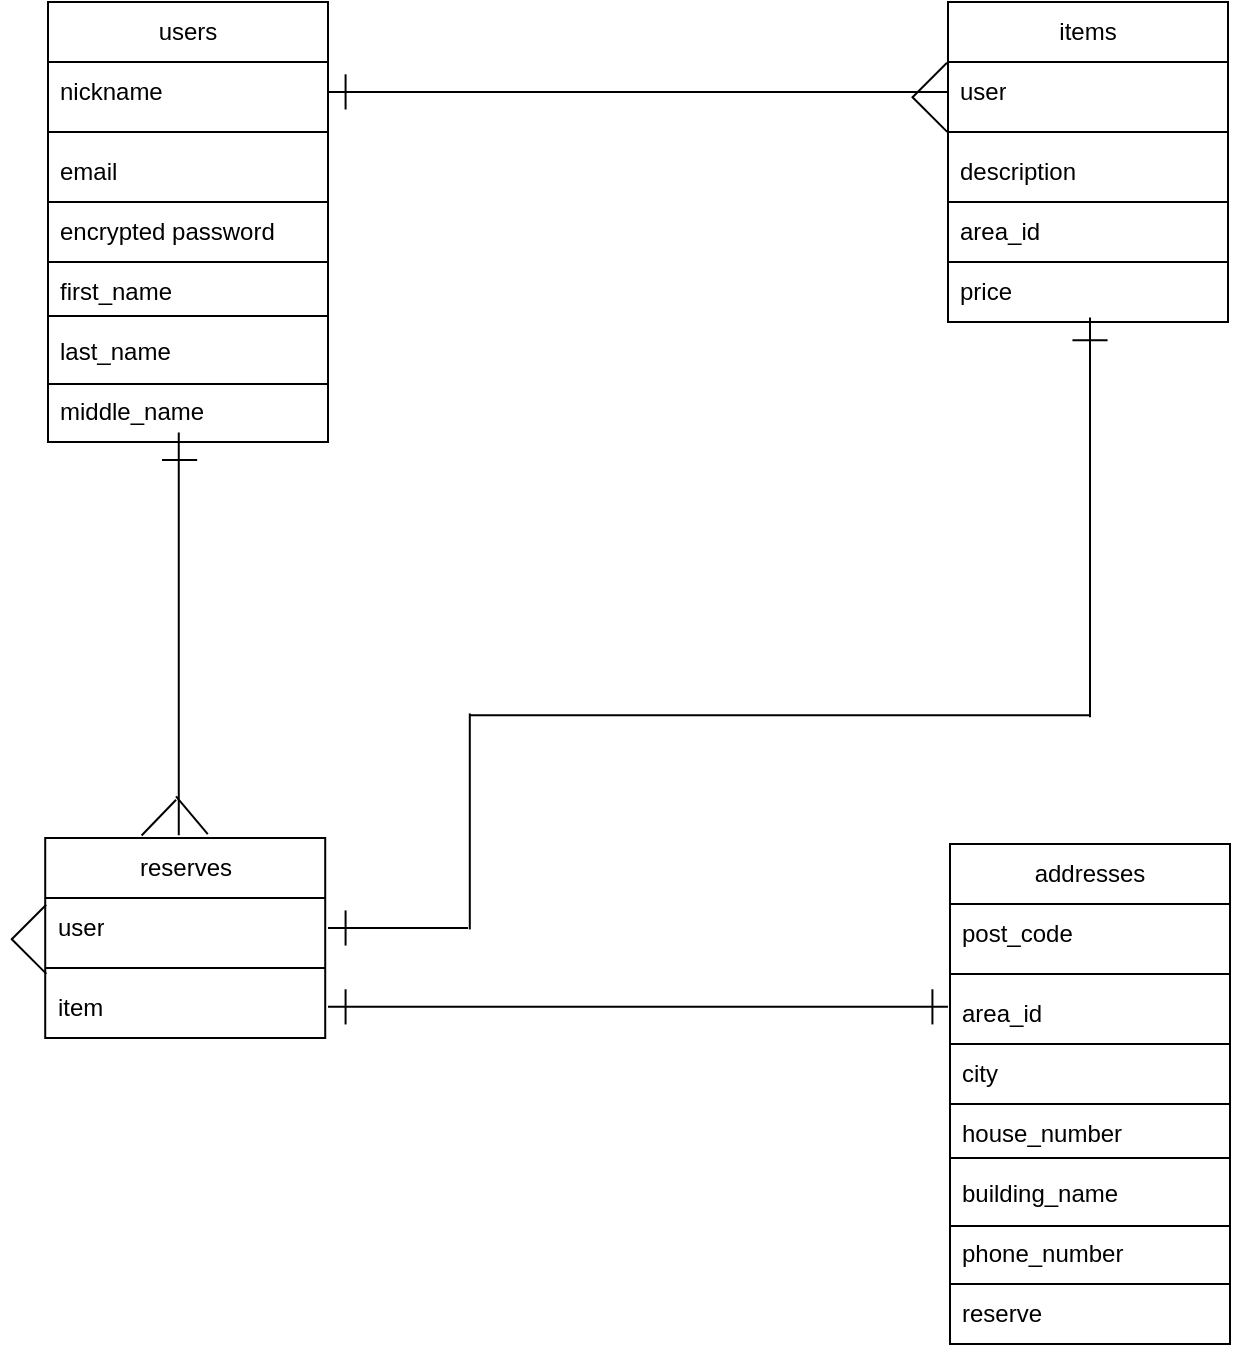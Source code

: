 <mxfile>
    <diagram id="jqmDoPzBoFDpN5vjtBAw" name="ページ1">
        <mxGraphModel dx="904" dy="554" grid="1" gridSize="10" guides="1" tooltips="1" connect="1" arrows="1" fold="1" page="1" pageScale="1" pageWidth="827" pageHeight="1169" math="0" shadow="0">
            <root>
                <mxCell id="0"/>
                <mxCell id="1" parent="0"/>
                <mxCell id="2" value="" style="group" vertex="1" connectable="0" parent="1">
                    <mxGeometry x="510" y="260" width="140" height="280" as="geometry"/>
                </mxCell>
                <mxCell id="3" value="items" style="swimlane;fontStyle=0;childLayout=stackLayout;horizontal=1;startSize=30;horizontalStack=0;resizeParent=1;resizeParentMax=0;resizeLast=0;collapsible=1;marginBottom=0;whiteSpace=wrap;html=1;" vertex="1" parent="2">
                    <mxGeometry width="140" height="160" as="geometry"/>
                </mxCell>
                <mxCell id="4" value="user" style="text;strokeColor=none;fillColor=none;align=left;verticalAlign=middle;spacingLeft=4;spacingRight=4;overflow=hidden;points=[[0,0.5],[1,0.5]];portConstraint=eastwest;rotatable=0;whiteSpace=wrap;html=1;" vertex="1" parent="3">
                    <mxGeometry y="30" width="140" height="30" as="geometry"/>
                </mxCell>
                <mxCell id="5" value="" style="line;strokeWidth=1;html=1;perimeter=backbonePerimeter;points=[];outlineConnect=0;" vertex="1" parent="3">
                    <mxGeometry y="60" width="140" height="10" as="geometry"/>
                </mxCell>
                <mxCell id="6" value="description" style="text;strokeColor=none;fillColor=none;align=left;verticalAlign=middle;spacingLeft=4;spacingRight=4;overflow=hidden;points=[[0,0.5],[1,0.5]];portConstraint=eastwest;rotatable=0;whiteSpace=wrap;html=1;" vertex="1" parent="3">
                    <mxGeometry y="70" width="140" height="30" as="geometry"/>
                </mxCell>
                <mxCell id="10" value="area_id" style="text;strokeColor=none;fillColor=none;align=left;verticalAlign=middle;spacingLeft=4;spacingRight=4;overflow=hidden;points=[[0,0.5],[1,0.5]];portConstraint=eastwest;rotatable=0;whiteSpace=wrap;html=1;" vertex="1" parent="3">
                    <mxGeometry y="100" width="140" height="30" as="geometry"/>
                </mxCell>
                <mxCell id="12" value="price" style="text;strokeColor=none;fillColor=none;align=left;verticalAlign=middle;spacingLeft=4;spacingRight=4;overflow=hidden;points=[[0,0.5],[1,0.5]];portConstraint=eastwest;rotatable=0;whiteSpace=wrap;html=1;" vertex="1" parent="3">
                    <mxGeometry y="130" width="140" height="30" as="geometry"/>
                </mxCell>
                <mxCell id="13" value="" style="line;strokeWidth=1;html=1;perimeter=backbonePerimeter;points=[];outlineConnect=0;" vertex="1" parent="2">
                    <mxGeometry y="95" width="140" height="10" as="geometry"/>
                </mxCell>
                <mxCell id="14" value="" style="line;strokeWidth=1;html=1;perimeter=backbonePerimeter;points=[];outlineConnect=0;" vertex="1" parent="2">
                    <mxGeometry y="125" width="140" height="10" as="geometry"/>
                </mxCell>
                <mxCell id="19" value="" style="line;strokeWidth=1;html=1;perimeter=backbonePerimeter;points=[];outlineConnect=0;" vertex="1" parent="1">
                    <mxGeometry x="200" y="300" width="310" height="10" as="geometry"/>
                </mxCell>
                <mxCell id="20" value="" style="group;rotation=0;" vertex="1" connectable="0" parent="1">
                    <mxGeometry x="487.394" y="285.542" width="25.499" height="42.769" as="geometry"/>
                </mxCell>
                <mxCell id="21" value="" style="line;strokeWidth=1;html=1;perimeter=backbonePerimeter;points=[];outlineConnect=0;rotation=-45;" vertex="1" parent="20">
                    <mxGeometry x="1" y="8" width="24.72" height="11.21" as="geometry"/>
                </mxCell>
                <mxCell id="22" value="" style="line;strokeWidth=1;html=1;perimeter=backbonePerimeter;points=[];outlineConnect=0;rotation=45;" vertex="1" parent="20">
                    <mxGeometry x="1" y="25" width="24.84" height="11.21" as="geometry"/>
                </mxCell>
                <mxCell id="23" value="" style="group" vertex="1" connectable="0" parent="1">
                    <mxGeometry x="60" y="260" width="149.89" height="280" as="geometry"/>
                </mxCell>
                <mxCell id="24" value="" style="group" vertex="1" connectable="0" parent="23">
                    <mxGeometry width="140" height="280" as="geometry"/>
                </mxCell>
                <mxCell id="25" value="users" style="swimlane;fontStyle=0;childLayout=stackLayout;horizontal=1;startSize=30;horizontalStack=0;resizeParent=1;resizeParentMax=0;resizeLast=0;collapsible=1;marginBottom=0;whiteSpace=wrap;html=1;" vertex="1" parent="24">
                    <mxGeometry width="140" height="220" as="geometry"/>
                </mxCell>
                <mxCell id="26" value="nickname" style="text;strokeColor=none;fillColor=none;align=left;verticalAlign=middle;spacingLeft=4;spacingRight=4;overflow=hidden;points=[[0,0.5],[1,0.5]];portConstraint=eastwest;rotatable=0;whiteSpace=wrap;html=1;" vertex="1" parent="25">
                    <mxGeometry y="30" width="140" height="30" as="geometry"/>
                </mxCell>
                <mxCell id="27" value="" style="line;strokeWidth=1;html=1;perimeter=backbonePerimeter;points=[];outlineConnect=0;" vertex="1" parent="25">
                    <mxGeometry y="60" width="140" height="10" as="geometry"/>
                </mxCell>
                <mxCell id="28" value="email" style="text;strokeColor=none;fillColor=none;align=left;verticalAlign=middle;spacingLeft=4;spacingRight=4;overflow=hidden;points=[[0,0.5],[1,0.5]];portConstraint=eastwest;rotatable=0;whiteSpace=wrap;html=1;" vertex="1" parent="25">
                    <mxGeometry y="70" width="140" height="30" as="geometry"/>
                </mxCell>
                <mxCell id="29" value="encrypted password" style="text;strokeColor=none;fillColor=none;align=left;verticalAlign=middle;spacingLeft=4;spacingRight=4;overflow=hidden;points=[[0,0.5],[1,0.5]];portConstraint=eastwest;rotatable=0;whiteSpace=wrap;html=1;" vertex="1" parent="25">
                    <mxGeometry y="100" width="140" height="30" as="geometry"/>
                </mxCell>
                <mxCell id="30" value="first_name" style="text;strokeColor=none;fillColor=none;align=left;verticalAlign=middle;spacingLeft=4;spacingRight=4;overflow=hidden;points=[[0,0.5],[1,0.5]];portConstraint=eastwest;rotatable=0;whiteSpace=wrap;html=1;" vertex="1" parent="25">
                    <mxGeometry y="130" width="140" height="30" as="geometry"/>
                </mxCell>
                <mxCell id="31" value="last_name" style="text;strokeColor=none;fillColor=none;align=left;verticalAlign=middle;spacingLeft=4;spacingRight=4;overflow=hidden;points=[[0,0.5],[1,0.5]];portConstraint=eastwest;rotatable=0;whiteSpace=wrap;html=1;" vertex="1" parent="25">
                    <mxGeometry y="160" width="140" height="30" as="geometry"/>
                </mxCell>
                <mxCell id="32" value="middle_name" style="text;strokeColor=none;fillColor=none;align=left;verticalAlign=middle;spacingLeft=4;spacingRight=4;overflow=hidden;points=[[0,0.5],[1,0.5]];portConstraint=eastwest;rotatable=0;whiteSpace=wrap;html=1;" vertex="1" parent="25">
                    <mxGeometry y="190" width="140" height="30" as="geometry"/>
                </mxCell>
                <mxCell id="35" value="" style="line;strokeWidth=1;html=1;perimeter=backbonePerimeter;points=[];outlineConnect=0;" vertex="1" parent="24">
                    <mxGeometry y="95" width="140" height="10" as="geometry"/>
                </mxCell>
                <mxCell id="36" value="" style="line;strokeWidth=1;html=1;perimeter=backbonePerimeter;points=[];outlineConnect=0;" vertex="1" parent="24">
                    <mxGeometry y="125" width="140" height="10" as="geometry"/>
                </mxCell>
                <mxCell id="37" value="" style="line;strokeWidth=1;html=1;perimeter=backbonePerimeter;points=[];outlineConnect=0;" vertex="1" parent="24">
                    <mxGeometry y="152" width="140" height="10" as="geometry"/>
                </mxCell>
                <mxCell id="38" value="" style="line;strokeWidth=1;html=1;perimeter=backbonePerimeter;points=[];outlineConnect=0;" vertex="1" parent="24">
                    <mxGeometry y="186" width="140" height="10" as="geometry"/>
                </mxCell>
                <mxCell id="39" value="" style="line;strokeWidth=1;html=1;perimeter=backbonePerimeter;points=[];outlineConnect=0;" vertex="1" parent="24">
                    <mxGeometry y="215" width="140" height="10" as="geometry"/>
                </mxCell>
                <mxCell id="41" value="" style="line;strokeWidth=1;html=1;perimeter=backbonePerimeter;points=[];outlineConnect=0;rotation=90;" vertex="1" parent="23">
                    <mxGeometry x="140" y="43.85" width="17.58" height="2.2" as="geometry"/>
                </mxCell>
                <mxCell id="42" value="addresses" style="swimlane;fontStyle=0;childLayout=stackLayout;horizontal=1;startSize=30;horizontalStack=0;resizeParent=1;resizeParentMax=0;resizeLast=0;collapsible=1;marginBottom=0;whiteSpace=wrap;html=1;" vertex="1" parent="1">
                    <mxGeometry x="511" y="681" width="140" height="250" as="geometry"/>
                </mxCell>
                <mxCell id="43" value="post_code" style="text;strokeColor=none;fillColor=none;align=left;verticalAlign=middle;spacingLeft=4;spacingRight=4;overflow=hidden;points=[[0,0.5],[1,0.5]];portConstraint=eastwest;rotatable=0;whiteSpace=wrap;html=1;" vertex="1" parent="42">
                    <mxGeometry y="30" width="140" height="30" as="geometry"/>
                </mxCell>
                <mxCell id="44" value="" style="line;strokeWidth=1;html=1;perimeter=backbonePerimeter;points=[];outlineConnect=0;" vertex="1" parent="42">
                    <mxGeometry y="60" width="140" height="10" as="geometry"/>
                </mxCell>
                <mxCell id="45" value="area_id" style="text;strokeColor=none;fillColor=none;align=left;verticalAlign=middle;spacingLeft=4;spacingRight=4;overflow=hidden;points=[[0,0.5],[1,0.5]];portConstraint=eastwest;rotatable=0;whiteSpace=wrap;html=1;" vertex="1" parent="42">
                    <mxGeometry y="70" width="140" height="30" as="geometry"/>
                </mxCell>
                <mxCell id="46" value="city" style="text;strokeColor=none;fillColor=none;align=left;verticalAlign=middle;spacingLeft=4;spacingRight=4;overflow=hidden;points=[[0,0.5],[1,0.5]];portConstraint=eastwest;rotatable=0;whiteSpace=wrap;html=1;" vertex="1" parent="42">
                    <mxGeometry y="100" width="140" height="30" as="geometry"/>
                </mxCell>
                <mxCell id="47" value="house_number" style="text;strokeColor=none;fillColor=none;align=left;verticalAlign=middle;spacingLeft=4;spacingRight=4;overflow=hidden;points=[[0,0.5],[1,0.5]];portConstraint=eastwest;rotatable=0;whiteSpace=wrap;html=1;" vertex="1" parent="42">
                    <mxGeometry y="130" width="140" height="30" as="geometry"/>
                </mxCell>
                <mxCell id="48" value="building_name" style="text;strokeColor=none;fillColor=none;align=left;verticalAlign=middle;spacingLeft=4;spacingRight=4;overflow=hidden;points=[[0,0.5],[1,0.5]];portConstraint=eastwest;rotatable=0;whiteSpace=wrap;html=1;" vertex="1" parent="42">
                    <mxGeometry y="160" width="140" height="30" as="geometry"/>
                </mxCell>
                <mxCell id="49" value="phone_number" style="text;strokeColor=none;fillColor=none;align=left;verticalAlign=middle;spacingLeft=4;spacingRight=4;overflow=hidden;points=[[0,0.5],[1,0.5]];portConstraint=eastwest;rotatable=0;whiteSpace=wrap;html=1;" vertex="1" parent="42">
                    <mxGeometry y="190" width="140" height="30" as="geometry"/>
                </mxCell>
                <mxCell id="50" value="reserve" style="text;strokeColor=none;fillColor=none;align=left;verticalAlign=middle;spacingLeft=4;spacingRight=4;overflow=hidden;points=[[0,0.5],[1,0.5]];portConstraint=eastwest;rotatable=0;whiteSpace=wrap;html=1;" vertex="1" parent="42">
                    <mxGeometry y="220" width="140" height="30" as="geometry"/>
                </mxCell>
                <mxCell id="51" value="" style="line;strokeWidth=1;html=1;perimeter=backbonePerimeter;points=[];outlineConnect=0;" vertex="1" parent="1">
                    <mxGeometry x="511" y="776" width="140" height="10" as="geometry"/>
                </mxCell>
                <mxCell id="52" value="" style="line;strokeWidth=1;html=1;perimeter=backbonePerimeter;points=[];outlineConnect=0;" vertex="1" parent="1">
                    <mxGeometry x="511" y="806" width="140" height="10" as="geometry"/>
                </mxCell>
                <mxCell id="53" value="" style="line;strokeWidth=1;html=1;perimeter=backbonePerimeter;points=[];outlineConnect=0;" vertex="1" parent="1">
                    <mxGeometry x="511" y="833" width="140" height="10" as="geometry"/>
                </mxCell>
                <mxCell id="54" value="" style="line;strokeWidth=1;html=1;perimeter=backbonePerimeter;points=[];outlineConnect=0;" vertex="1" parent="1">
                    <mxGeometry x="511" y="867" width="140" height="10" as="geometry"/>
                </mxCell>
                <mxCell id="55" value="" style="line;strokeWidth=1;html=1;perimeter=backbonePerimeter;points=[];outlineConnect=0;" vertex="1" parent="1">
                    <mxGeometry x="511" y="896" width="140" height="10" as="geometry"/>
                </mxCell>
                <mxCell id="56" value="reserves" style="swimlane;fontStyle=0;childLayout=stackLayout;horizontal=1;startSize=30;horizontalStack=0;resizeParent=1;resizeParentMax=0;resizeLast=0;collapsible=1;marginBottom=0;whiteSpace=wrap;html=1;" vertex="1" parent="1">
                    <mxGeometry x="58.61" y="678" width="140" height="100" as="geometry"/>
                </mxCell>
                <mxCell id="57" value="user" style="text;strokeColor=none;fillColor=none;align=left;verticalAlign=middle;spacingLeft=4;spacingRight=4;overflow=hidden;points=[[0,0.5],[1,0.5]];portConstraint=eastwest;rotatable=0;whiteSpace=wrap;html=1;" vertex="1" parent="56">
                    <mxGeometry y="30" width="140" height="30" as="geometry"/>
                </mxCell>
                <mxCell id="58" value="" style="line;strokeWidth=1;html=1;perimeter=backbonePerimeter;points=[];outlineConnect=0;" vertex="1" parent="56">
                    <mxGeometry y="60" width="140" height="10" as="geometry"/>
                </mxCell>
                <mxCell id="59" value="item" style="text;strokeColor=none;fillColor=none;align=left;verticalAlign=middle;spacingLeft=4;spacingRight=4;overflow=hidden;points=[[0,0.5],[1,0.5]];portConstraint=eastwest;rotatable=0;whiteSpace=wrap;html=1;" vertex="1" parent="56">
                    <mxGeometry y="70" width="140" height="30" as="geometry"/>
                </mxCell>
                <mxCell id="60" value="" style="line;strokeWidth=1;html=1;perimeter=backbonePerimeter;points=[];outlineConnect=0;" vertex="1" parent="1">
                    <mxGeometry x="58.61" y="773" width="140" height="10" as="geometry"/>
                </mxCell>
                <mxCell id="61" value="" style="group;rotation=0;" vertex="1" connectable="0" parent="1">
                    <mxGeometry x="37.004" y="706.542" width="24.499" height="45.769" as="geometry"/>
                </mxCell>
                <mxCell id="62" value="" style="line;strokeWidth=1;html=1;perimeter=backbonePerimeter;points=[];outlineConnect=0;rotation=-45;" vertex="1" parent="61">
                    <mxGeometry x="1" y="8" width="24.72" height="11.21" as="geometry"/>
                </mxCell>
                <mxCell id="63" value="" style="line;strokeWidth=1;html=1;perimeter=backbonePerimeter;points=[];outlineConnect=0;rotation=45;" vertex="1" parent="61">
                    <mxGeometry x="1" y="25" width="24.84" height="11.21" as="geometry"/>
                </mxCell>
                <mxCell id="64" value="" style="line;strokeWidth=1;html=1;perimeter=backbonePerimeter;points=[];outlineConnect=0;rotation=90;" vertex="1" parent="1">
                    <mxGeometry x="24.7" y="567.71" width="201.37" height="16.42" as="geometry"/>
                </mxCell>
                <mxCell id="65" value="" style="line;strokeWidth=1;html=1;perimeter=backbonePerimeter;points=[];outlineConnect=0;rotation=-180;" vertex="1" parent="1">
                    <mxGeometry x="117" y="487.85" width="17.58" height="2.2" as="geometry"/>
                </mxCell>
                <mxCell id="66" value="" style="line;strokeWidth=1;html=1;perimeter=backbonePerimeter;points=[];outlineConnect=0;rotation=50;" vertex="1" parent="1">
                    <mxGeometry x="119.584" y="661.002" width="24.72" height="11.21" as="geometry"/>
                </mxCell>
                <mxCell id="67" value="" style="line;strokeWidth=1;html=1;perimeter=backbonePerimeter;points=[];outlineConnect=0;rotation=-226;" vertex="1" parent="1">
                    <mxGeometry x="103.004" y="662.212" width="24.84" height="11.21" as="geometry"/>
                </mxCell>
                <mxCell id="68" value="" style="line;strokeWidth=1;html=1;perimeter=backbonePerimeter;points=[];outlineConnect=0;" vertex="1" parent="1">
                    <mxGeometry x="200" y="757.43" width="310" height="10" as="geometry"/>
                </mxCell>
                <mxCell id="69" value="" style="line;strokeWidth=1;html=1;perimeter=backbonePerimeter;points=[];outlineConnect=0;rotation=90;" vertex="1" parent="1">
                    <mxGeometry x="200" y="753.83" width="17.58" height="17.2" as="geometry"/>
                </mxCell>
                <mxCell id="70" value="" style="line;strokeWidth=1;html=1;perimeter=backbonePerimeter;points=[];outlineConnect=0;rotation=90;" vertex="1" parent="1">
                    <mxGeometry x="493.42" y="753.83" width="17.58" height="17.2" as="geometry"/>
                </mxCell>
                <mxCell id="71" value="" style="line;strokeWidth=1;html=1;perimeter=backbonePerimeter;points=[];outlineConnect=0;rotation=90;" vertex="1" parent="1">
                    <mxGeometry x="481.05" y="509.05" width="199.9" height="17.2" as="geometry"/>
                </mxCell>
                <mxCell id="72" value="" style="line;strokeWidth=1;html=1;perimeter=backbonePerimeter;points=[];outlineConnect=0;" vertex="1" parent="1">
                    <mxGeometry x="271" y="611.58" width="310" height="10" as="geometry"/>
                </mxCell>
                <mxCell id="73" value="" style="line;strokeWidth=1;html=1;perimeter=backbonePerimeter;points=[];outlineConnect=0;rotation=90;" vertex="1" parent="1">
                    <mxGeometry x="216.9" y="661.11" width="108" height="17.2" as="geometry"/>
                </mxCell>
                <mxCell id="74" value="" style="line;strokeWidth=1;html=1;perimeter=backbonePerimeter;points=[];outlineConnect=0;" vertex="1" parent="1">
                    <mxGeometry x="200" y="718" width="70" height="10" as="geometry"/>
                </mxCell>
                <mxCell id="75" value="" style="line;strokeWidth=1;html=1;perimeter=backbonePerimeter;points=[];outlineConnect=0;rotation=-180;" vertex="1" parent="1">
                    <mxGeometry x="572.22" y="428.05" width="17.58" height="2.2" as="geometry"/>
                </mxCell>
                <mxCell id="76" value="" style="line;strokeWidth=1;html=1;perimeter=backbonePerimeter;points=[];outlineConnect=0;rotation=90;" vertex="1" parent="1">
                    <mxGeometry x="200" y="714.4" width="17.58" height="17.2" as="geometry"/>
                </mxCell>
            </root>
        </mxGraphModel>
    </diagram>
</mxfile>
